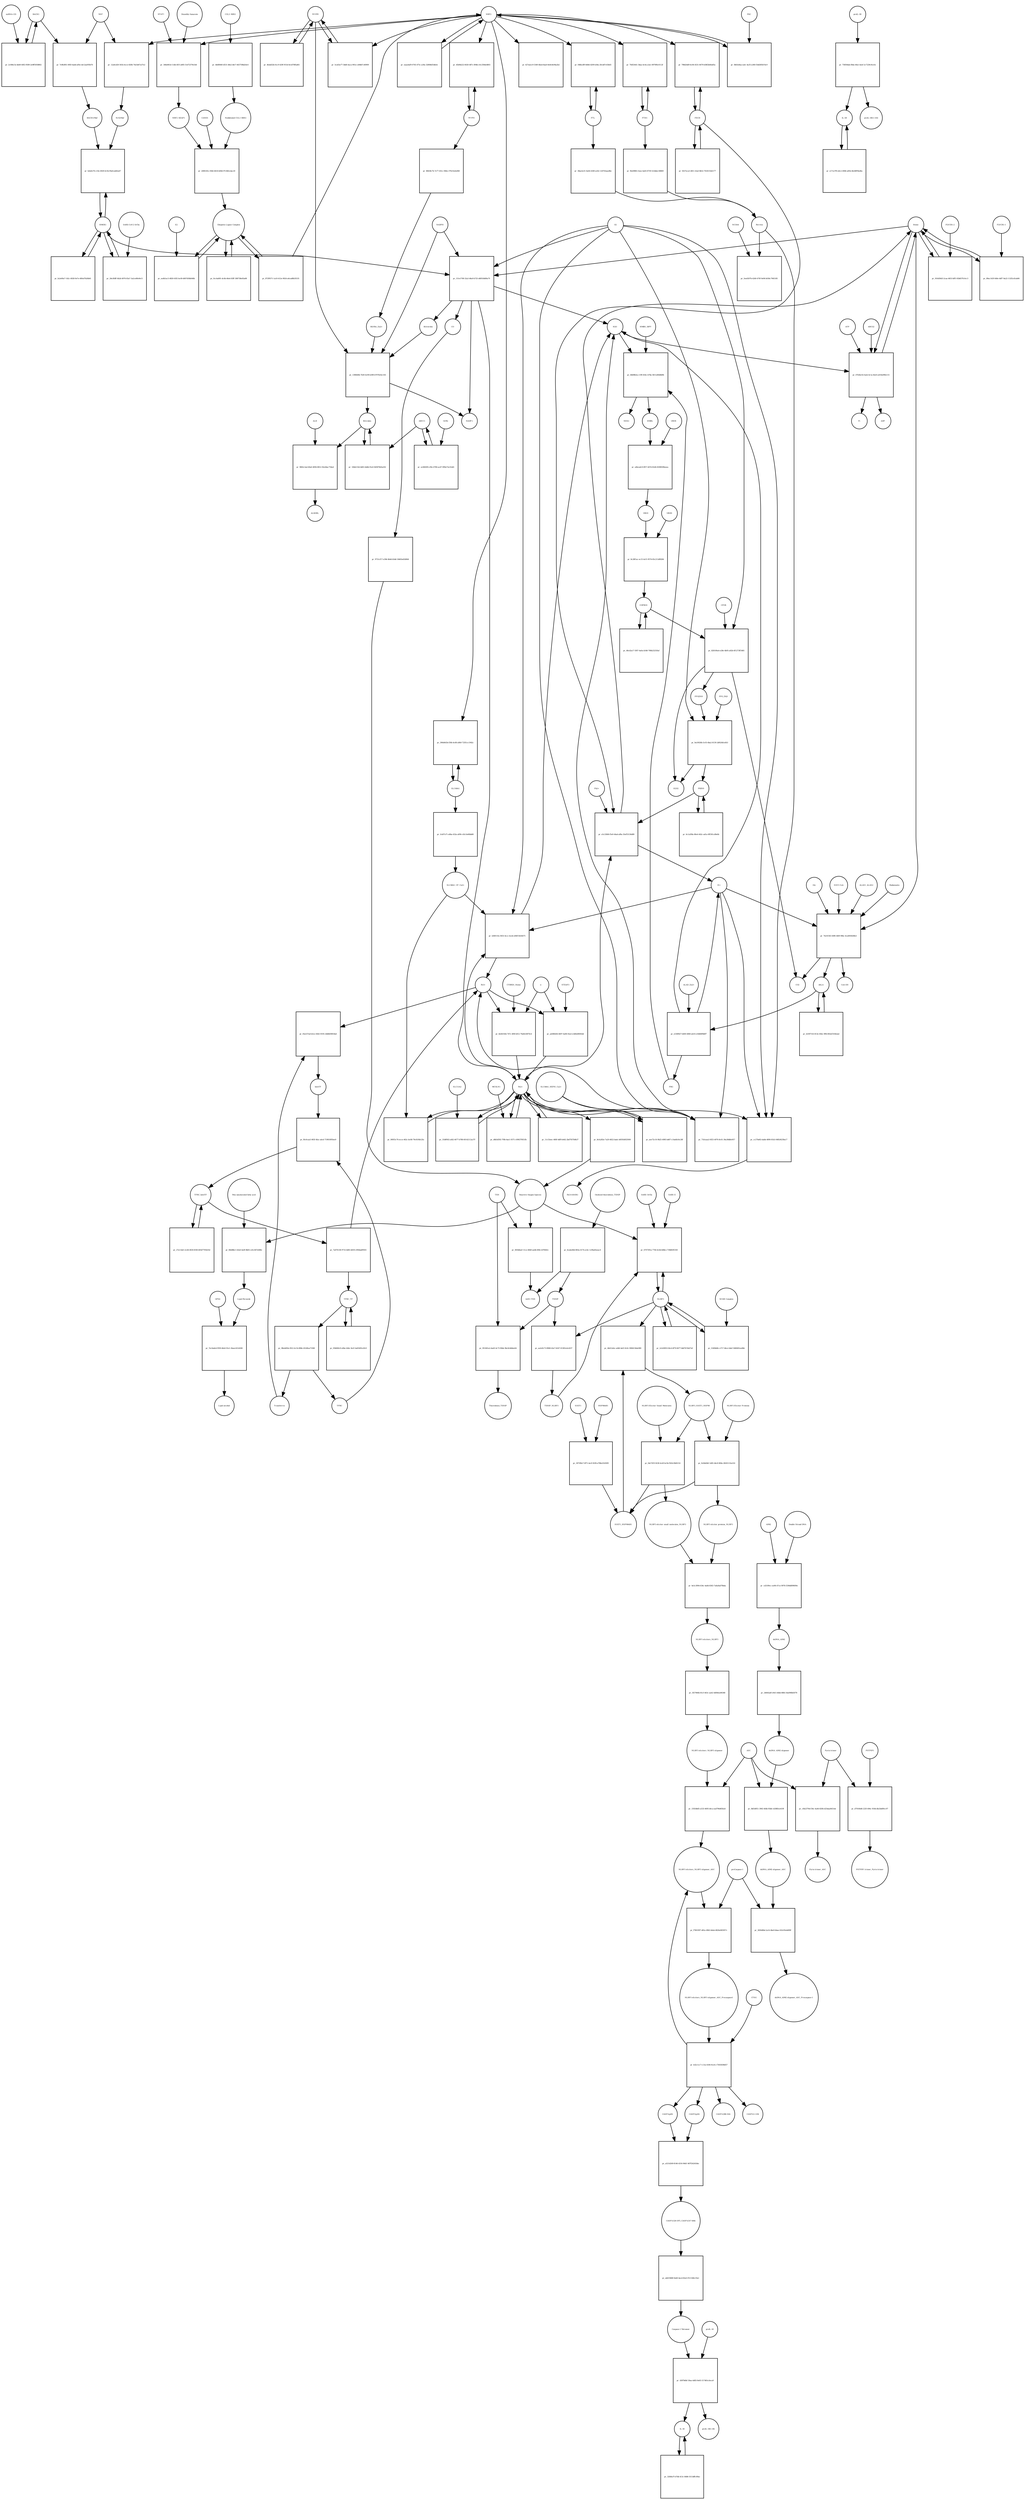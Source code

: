 strict digraph  {
Heme [annotation="urn_miriam_obo.chebi_CHEBI%3A30413", bipartite=0, cls="simple chemical", fontsize=4, label=Heme, shape=circle];
"pr_151e1708-32a3-46a9-b725-d4f018d69a79" [annotation="", bipartite=1, cls=process, fontsize=4, label="pr_151e1708-32a3-46a9-b725-d4f018d69a79", shape=square];
Biliverdin [annotation="urn_miriam_obo.chebi_CHEBI%3A17033", bipartite=0, cls="simple chemical", fontsize=4, label=Biliverdin, shape=circle];
HMOX1 [annotation=urn_miriam_uniprot_P09601, bipartite=0, cls=macromolecule, fontsize=4, label=HMOX1, shape=circle];
O2 [annotation="urn_miriam_obo.chebi_CHEBI%3A15379", bipartite=0, cls="simple chemical", fontsize=4, label=O2, shape=circle];
NADPH [annotation="urn_miriam_obo.chebi_CHEBI%3A16474", bipartite=0, cls="simple chemical", fontsize=4, label=NADPH, shape=circle];
H2O [annotation="urn_miriam_obo.chebi_CHEBI%3A15377", bipartite=0, cls="simple chemical", fontsize=4, label=H2O, shape=circle];
"Fe2+" [annotation="urn_miriam_obo.chebi_CHEBI%3A29033", bipartite=0, cls="simple chemical", fontsize=4, label="Fe2+", shape=circle];
"NADP+" [annotation="urn_miriam_obo.chebi_CHEBI%3A18009", bipartite=0, cls="simple chemical", fontsize=4, label="NADP+", shape=circle];
CO [annotation="urn_miriam_obo.chebi_CHEBI%3A17245", bipartite=0, cls="simple chemical", fontsize=4, label=CO, shape=circle];
"pr_910d30d3-2caa-4653-bff5-92b837fc0cc3" [annotation="", bipartite=1, cls=process, fontsize=4, label="pr_910d30d3-2caa-4653-bff5-92b837fc0cc3", shape=square];
"FLVCR1-2" [annotation=urn_miriam_uniprot_Q9Y5Y0, bipartite=0, cls=macromolecule, fontsize=4, label="FLVCR1-2", shape=circle];
"pr_1396fd0b-7b59-4c99-b399-b797fe02c165" [annotation="", bipartite=1, cls=process, fontsize=4, label="pr_1396fd0b-7b59-4c99-b399-b797fe02c165", shape=square];
Bilirubin [annotation="urn_miriam_obo.chebi_CHEBI%3A16990", bipartite=0, cls="simple chemical", fontsize=4, label=Bilirubin, shape=circle];
BLVRB [annotation=urn_miriam_uniprot_P30043, bipartite=0, cls=macromolecule, fontsize=4, label=BLVRB, shape=circle];
"BLVRA_Zn2+" [annotation="urn_miriam_obo.chebi_CHEBI%3A29805|urn_miriam_uniprot_P53004", bipartite=0, cls=complex, fontsize=4, label="BLVRA_Zn2+", shape=circle];
"pr_16bb133d-4d03-4ddb-91e0-9d5878d3a202" [annotation="", bipartite=1, cls=process, fontsize=4, label="pr_16bb133d-4d03-4ddb-91e0-9d5878d3a202", shape=square];
ABCC1 [annotation=urn_miriam_uniprot_P02768, bipartite=0, cls=macromolecule, fontsize=4, label=ABCC1, shape=circle];
"pr_9682c3ad-40a0-4094-8812-92e44ac754ed" [annotation="", bipartite=1, cls=process, fontsize=4, label="pr_9682c3ad-40a0-4094-8812-92e44ac754ed", shape=square];
ALB [annotation=urn_miriam_uniprot_P02768, bipartite=0, cls=macromolecule, fontsize=4, label=ALB, shape=circle];
"ALB/BIL" [annotation="urn_miriam_uniprot_P02768|urn_miriam_obo.chebi_CHEBI%3A16990", bipartite=0, cls=complex, fontsize=4, label="ALB/BIL", shape=circle];
NRF2 [annotation="", bipartite=0, cls=macromolecule, fontsize=4, label=NRF2, shape=circle];
"pr_12a6cd20-561b-4cce-820b-74e5d47a37e2" [annotation="", bipartite=1, cls=process, fontsize=4, label="pr_12a6cd20-561b-4cce-820b-74e5d47a37e2", shape=square];
MAF [annotation=urn_miriam_uniprot_O75444, bipartite=0, cls=macromolecule, fontsize=4, label=MAF, shape=circle];
"Nrf2/Maf" [annotation="", bipartite=0, cls=complex, fontsize=4, label="Nrf2/Maf", shape=circle];
"pr_7e9b3f61-085f-4add-a85e-de12aef93b76" [annotation="", bipartite=1, cls=process, fontsize=4, label="pr_7e9b3f61-085f-4add-a85e-de12aef93b76", shape=square];
BACH1 [annotation=urn_miriam_uniprot_O14867, bipartite=0, cls=macromolecule, fontsize=4, label=BACH1, shape=circle];
"BACH1/Maf" [annotation="", bipartite=0, cls=complex, fontsize=4, label="BACH1/Maf", shape=circle];
"pr_2c084c5e-bb49-40f2-9589-2e9ff5058802" [annotation="", bipartite=1, cls=process, fontsize=4, label="pr_2c084c5e-bb49-40f2-9589-2e9ff5058802", shape=square];
"miRNA-155" [annotation=urn_miriam_ncbigene_406947, bipartite=0, cls="nucleic acid feature", fontsize=4, label="miRNA-155", shape=circle];
"pr_fa6efe76-c10e-4929-b13b-f9a0cab82a47" [annotation="", bipartite=1, cls=process, fontsize=4, label="pr_fa6efe76-c10e-4929-b13b-f9a0cab82a47", shape=square];
PRIN9 [annotation="urn_miriam_obo.chebi_CHEBI%3A15430", bipartite=0, cls="simple chemical", fontsize=4, label=PRIN9, shape=circle];
"pr_e5c33fd6-f5e9-44ad-af8a-35ef55136d89" [annotation="", bipartite=1, cls=process, fontsize=4, label="pr_e5c33fd6-f5e9-44ad-af8a-35ef55136d89", shape=square];
FECH [annotation=urn_miriam_uniprot_P22830, bipartite=0, cls=macromolecule, fontsize=4, label=FECH, shape=circle];
"Pb2+" [annotation="urn_miriam_obo.chebi_CHEBI%3A27889", bipartite=0, cls="simple chemical", fontsize=4, label="Pb2+", shape=circle];
"H+" [annotation="urn_miriam_obo.chebi_CHEBI%3A15378", bipartite=0, cls="simple chemical", fontsize=4, label="H+", shape=circle];
"SUCC-CoA" [annotation="urn_miriam_obo.chebi_CHEBI%3A57292", bipartite=0, cls="simple chemical", fontsize=4, label="SUCC-CoA", shape=circle];
"pr_74c81563-40f6-440f-90bc-4ca6936268e1" [annotation="", bipartite=1, cls=process, fontsize=4, label="pr_74c81563-40f6-440f-90bc-4ca6936268e1", shape=square];
dALA [annotation="urn_miriam_obo.chebi_CHEBI%3A356416", bipartite=0, cls="simple chemical", fontsize=4, label=dALA, shape=circle];
ALAS1_ALAS2 [annotation="urn_miriam_uniprot_P13196|urn_miriam_uniprot_P22557", bipartite=0, cls=complex, fontsize=4, label=ALAS1_ALAS2, shape=circle];
Panhematin [annotation="urn_miriam_obo.chebi_CHEBI%3A50385", bipartite=0, cls="simple chemical", fontsize=4, label=Panhematin, shape=circle];
Gly [annotation="urn_miriam_obo.chebi_CHEBI%3A57305", bipartite=0, cls="simple chemical", fontsize=4, label=Gly, shape=circle];
"CoA-SH" [annotation="urn_miriam_obo.chebi_CHEBI%3A15346", bipartite=0, cls="simple chemical", fontsize=4, label="CoA-SH", shape=circle];
CO2 [annotation="urn_miriam_obo.chebi_CHEBI%3A16526", bipartite=0, cls="simple chemical", fontsize=4, label=CO2, shape=circle];
"pr_346e861d-11db-4f1f-a805-51d72379e1b6" [annotation="", bipartite=1, cls=process, fontsize=4, label="pr_346e861d-11db-4f1f-a805-51d72379e1b6", shape=square];
KEAP1 [annotation=urn_miriam_uniprot_Q14145, bipartite=0, cls=macromolecule, fontsize=4, label=KEAP1, shape=circle];
NRF2_KEAP1 [annotation="urn_miriam_uniprot_Q14145|urn_miriam_uniprot_Q16236", bipartite=0, cls=complex, fontsize=4, label=NRF2_KEAP1, shape=circle];
"Dimethly fumarate" [annotation="urn_miriam_obo.chebi_CHEBI%3A76004", bipartite=0, cls="simple chemical", fontsize=4, label="Dimethly fumarate", shape=circle];
"Ubiquitin Ligase Complex" [annotation="urn_miriam_uniprot_Q14145|urn_miriam_uniprot_Q15843|urn_miriam_uniprot_Q13618|urn_miriam_uniprot_P62877|urn_miriam_uniprot_Q16236|urn_miriam_uniprot_P0CG48|urn_miriam_pubmed_19940261|urn_miriam_interpro_IPR000608", bipartite=0, cls=complex, fontsize=4, label="Ubiquitin Ligase Complex", shape=circle];
"pr_0cc4a801-dc4b-46e4-83ff-308738e83a88" [annotation="", bipartite=1, cls=process, fontsize=4, label="pr_0cc4a801-dc4b-46e4-83ff-308738e83a88", shape=square];
"pr_e530f827-b400-4060-ab10-e18dfdf9b8f7" [annotation="", bipartite=1, cls=process, fontsize=4, label="pr_e530f827-b400-4060-ab10-e18dfdf9b8f7", shape=square];
PBG [annotation="urn_miriam_obo.chebi_CHEBI%3A58126", bipartite=0, cls="simple chemical", fontsize=4, label=PBG, shape=circle];
"ALAD_Zn2+" [annotation="urn_miriam_uniprot_P13716|urn_miriam_obo.chebi_CHEBI%3A29105", bipartite=0, cls=complex, fontsize=4, label="ALAD_Zn2+", shape=circle];
"pr_fdb98b3a-c199-454c-b78a-5811e80d8d9b" [annotation="", bipartite=1, cls=process, fontsize=4, label="pr_fdb98b3a-c199-454c-b78a-5811e80d8d9b", shape=square];
HMBL [annotation="urn_miriam_obo.chebi_CHEBI%3A57845", bipartite=0, cls="simple chemical", fontsize=4, label=HMBL, shape=circle];
HMBS_DIPY [annotation="urn_miriam_obo.chebi_CHEBI%3A36319|urn_miriam_uniprot_P08397", bipartite=0, cls=complex, fontsize=4, label=HMBS_DIPY, shape=circle];
"NH4+" [annotation="urn_miriam_obo.chebi_CHEBI%3A28938", bipartite=0, cls="simple chemical", fontsize=4, label="NH4+", shape=circle];
"pr_a4bcadc9-0f57-447d-81d6-650965f8eeea" [annotation="", bipartite=1, cls=process, fontsize=4, label="pr_a4bcadc9-0f57-447d-81d6-650965f8eeea", shape=square];
URO3 [annotation="urn_miriam_obo.chebi_CHEBI%3A15437", bipartite=0, cls="simple chemical", fontsize=4, label=URO3, shape=circle];
UROS [annotation=urn_miriam_uniprot_P10746, bipartite=0, cls=macromolecule, fontsize=4, label=UROS, shape=circle];
"pr_8c28f1ac-ec15-4cf1-9574-65c211df8284" [annotation="", bipartite=1, cls=process, fontsize=4, label="pr_8c28f1ac-ec15-4cf1-9574-65c211df8284", shape=square];
COPRO3 [annotation="urn_miriam_obo.chebi_CHEBI%3A15439", bipartite=0, cls="simple chemical", fontsize=4, label=COPRO3, shape=circle];
UROD [annotation=urn_miriam_uniprot_P06132, bipartite=0, cls=macromolecule, fontsize=4, label=UROD, shape=circle];
"pr_828100a4-e28e-4b95-a82b-6f1273ff3481" [annotation="", bipartite=1, cls=process, fontsize=4, label="pr_828100a4-e28e-4b95-a82b-6f1273ff3481", shape=square];
PPGEN9 [annotation="urn_miriam_obo.chebi_CHEBI%3A15435", bipartite=0, cls="simple chemical", fontsize=4, label=PPGEN9, shape=circle];
CPOX [annotation=urn_miriam_uniprot_P36551, bipartite=0, cls=macromolecule, fontsize=4, label=CPOX, shape=circle];
H2O2 [annotation="urn_miriam_obo.chebi_CHEBI%3A16240", bipartite=0, cls="simple chemical", fontsize=4, label=H2O2, shape=circle];
"pr_9a10026b-5c03-4ba2-8139-2df424b1efb3" [annotation="", bipartite=1, cls=process, fontsize=4, label="pr_9a10026b-5c03-4ba2-8139-2df424b1efb3", shape=square];
PPO_FAD [annotation="urn_miriam_obo.chebi_CHEBI%3A16238|urn_miriam_uniprot_P50336", bipartite=0, cls=complex, fontsize=4, label=PPO_FAD, shape=circle];
"pr_eaaa4af9-0745-475c-a30a-32808d35db3e" [annotation="", bipartite=1, cls=process, fontsize=4, label="pr_eaaa4af9-0745-475c-a30a-32808d35db3e", shape=square];
"pr_b1097143-813e-45bc-9ffd-802ef316b2ad" [annotation="", bipartite=1, cls="uncertain process", fontsize=4, label="pr_b1097143-813e-45bc-9ffd-802ef316b2ad", shape=square];
"pr_48cd2a17-5f67-4a0a-b548-708b23255faf" [annotation="", bipartite=1, cls="uncertain process", fontsize=4, label="pr_48cd2a17-5f67-4a0a-b548-708b23255faf", shape=square];
"pr_6c1a5f8a-80e4-442c-ad1a-0ff301cd9e6b" [annotation="", bipartite=1, cls="uncertain process", fontsize=4, label="pr_6c1a5f8a-80e4-442c-ad1a-0ff301cd9e6b", shape=square];
"Poly-unsaturated fatty acid" [annotation="urn_miriam_obo.chebi_CHEBI%3A26208", bipartite=0, cls="simple chemical", fontsize=4, label="Poly-unsaturated fatty acid", shape=circle];
"pr_fb6d8bc1-b5e6-4a0f-8b65-cd1c667e686c" [annotation="", bipartite=1, cls=process, fontsize=4, label="pr_fb6d8bc1-b5e6-4a0f-8b65-cd1c667e686c", shape=square];
"Lipid Peroxide" [annotation="urn_miriam_obo.chebi_CHEBI%3A61051", bipartite=0, cls="simple chemical", fontsize=4, label="Lipid Peroxide", shape=circle];
"Reactive Oxygen Species" [annotation="urn_miriam_obo.chebi_CHEBI%3A26523", bipartite=0, cls="simple chemical", fontsize=4, label="Reactive Oxygen Species", shape=circle];
"pr_cc27bd43-dabb-4890-81b3-04fb36258a17" [annotation="", bipartite=1, cls=process, fontsize=4, label="pr_cc27bd43-dabb-4890-81b3-04fb36258a17", shape=square];
"Fe(3+)O(OH)" [annotation="urn_miriam_obo.chebi_CHEBI%3A78619", bipartite=0, cls="simple chemical", fontsize=4, label="Fe(3+)O(OH)", shape=circle];
Ferritin [annotation=urn_miriam_uniprot_P02794, bipartite=0, cls=complex, fontsize=4, label=Ferritin, shape=circle];
"pr_90955c76-ecce-462c-bc68-79c81f4b12fa" [annotation="", bipartite=1, cls=process, fontsize=4, label="pr_90955c76-ecce-462c-bc68-79c81f4b12fa", shape=square];
"SLC40A1_CP_Cu2+" [annotation="urn_miriam_uniprot_P00450|urn_miriam_uniprot_Q9NP59|urn_miriam_obo.chebi_CHEBI%3A29036", bipartite=0, cls=complex, fontsize=4, label="SLC40A1_CP_Cu2+", shape=circle];
"pr_b36011fa-5653-4ccc-bceb-e84f15b54475" [annotation="", bipartite=1, cls=process, fontsize=4, label="pr_b36011fa-5653-4ccc-bceb-e84f15b54475", shape=square];
"Fe3+" [annotation="urn_miriam_obo.chebi_CHEBI%3A29034", bipartite=0, cls="simple chemical", fontsize=4, label="Fe3+", shape=circle];
SLC40A1 [annotation=urn_miriam_ncbigene_30061, bipartite=0, cls="nucleic acid feature", fontsize=4, label=SLC40A1, shape=circle];
"pr_396d443b-f30b-4c68-a9b9-725f1cc1942c" [annotation="", bipartite=1, cls=process, fontsize=4, label="pr_396d443b-f30b-4c68-a9b9-725f1cc1942c", shape=square];
FTH1 [annotation=urn_miriam_ncbigene_2495, bipartite=0, cls="nucleic acid feature", fontsize=4, label=FTH1, shape=circle];
"pr_70d53441-3baa-4c0a-a3a1-8970f6c0112f" [annotation="", bipartite=1, cls=process, fontsize=4, label="pr_70d53441-3baa-4c0a-a3a1-8970f6c0112f", shape=square];
FTL [annotation=urn_miriam_ncbigene_2512, bipartite=0, cls="nucleic acid feature", fontsize=4, label=FTL, shape=circle];
"pr_f48bcdf9-8d0d-4209-b36a-20cdd7c63b45" [annotation="", bipartite=1, cls=process, fontsize=4, label="pr_f48bcdf9-8d0d-4209-b36a-20cdd7c63b45", shape=square];
"pr_f6e69861-feee-4a83-8739-523dda138869" [annotation="", bipartite=1, cls=process, fontsize=4, label="pr_f6e69861-feee-4a83-8739-523dda138869", shape=square];
"pr_38aa5e31-0a64-4349-a242-124763aae8bc" [annotation="", bipartite=1, cls=process, fontsize=4, label="pr_38aa5e31-0a64-4349-a242-124763aae8bc", shape=square];
"pr_798d24d9-6c06-4531-8479-b58f2b40a85a" [annotation="", bipartite=1, cls=process, fontsize=4, label="pr_798d24d9-6c06-4531-8479-b58f2b40a85a", shape=square];
"pr_5027eca5-4811-42af-8b52-7618155d2177" [annotation="", bipartite=1, cls=process, fontsize=4, label="pr_5027eca5-4811-42af-8b52-7618155d2177", shape=square];
"pr_fa2e00a7-142c-4928-9e7e-40fed7b26b61" [annotation="", bipartite=1, cls=process, fontsize=4, label="pr_fa2e00a7-142c-4928-9e7e-40fed7b26b61", shape=square];
BLVRA [annotation=urn_miriam_ncbigene_644, bipartite=0, cls="nucleic acid feature", fontsize=4, label=BLVRA, shape=circle];
"pr_45b9b222-6020-487c-894b-c0c259de4803" [annotation="", bipartite=1, cls=process, fontsize=4, label="pr_45b9b222-6020-487c-894b-c0c259de4803", shape=square];
"pr_5ca63a77-3bd6-4aca-901e-cd9db7c40909" [annotation="", bipartite=1, cls=process, fontsize=4, label="pr_5ca63a77-3bd6-4aca-901e-cd9db7c40909", shape=square];
"pr_4fabd32b-0cc9-429f-915d-0e1d70ffad61" [annotation="", bipartite=1, cls=process, fontsize=4, label="pr_4fabd32b-0cc9-429f-915d-0e1d70ffad61", shape=square];
"pr_88438c7b-7e77-451c-946e-379cf2efa068" [annotation="", bipartite=1, cls=process, fontsize=4, label="pr_88438c7b-7e77-451c-946e-379cf2efa068", shape=square];
"pr_3cbf7a71-a0ba-432a-af08-c43c5e66bb80" [annotation="", bipartite=1, cls=process, fontsize=4, label="pr_3cbf7a71-a0ba-432a-af08-c43c5e66bb80", shape=square];
"pr_5ea0207b-4240-470f-9e96-b036c7945185" [annotation="", bipartite=1, cls=process, fontsize=4, label="pr_5ea0207b-4240-470f-9e96-b036c7945185", shape=square];
NCOA4 [annotation=urn_miriam_uniprot_Q13772, bipartite=0, cls=macromolecule, fontsize=4, label=NCOA4, shape=circle];
"pr_8e44192b-747c-4f00-bf12-79afb33870c4" [annotation="", bipartite=1, cls=process, fontsize=4, label="pr_8e44192b-747c-4f00-bf12-79afb33870c4", shape=square];
CYBRD1_Heme [annotation="urn_miriam_uniprot_Q53TN4|urn_miriam_obo.chebi_CHEBI%3A30413", bipartite=0, cls=complex, fontsize=4, label=CYBRD1_Heme, shape=circle];
"e-" [annotation="urn_miriam_obo.chebi_CHEBI%3A10545", bipartite=0, cls="simple chemical", fontsize=4, label="e-", shape=circle];
"pr_31bff602-afd2-4677-b788-60142112a37f" [annotation="", bipartite=1, cls=process, fontsize=4, label="pr_31bff602-afd2-4677-b788-60142112a37f", shape=square];
SLC11A2 [annotation=urn_miriam_uniprot_P49281, bipartite=0, cls=macromolecule, fontsize=4, label=SLC11A2, shape=circle];
"pr_7ec0ade4-f939-46e6-91e1-2baec621d206" [annotation="", bipartite=1, cls=process, fontsize=4, label="pr_7ec0ade4-f939-46e6-91e1-2baec621d206", shape=square];
"Lipid alcohol" [annotation="urn_miriam_obo.chebi_CHEBI%3A24026", bipartite=0, cls="simple chemical", fontsize=4, label="Lipid alcohol", shape=circle];
GPX4 [annotation=urn_miriam_uniprot_P36969, bipartite=0, cls=macromolecule, fontsize=4, label=GPX4, shape=circle];
"pr_26e3fdff-4b2d-4976-83a7-3a2ce80e9e11" [annotation="", bipartite=1, cls=process, fontsize=4, label="pr_26e3fdff-4b2d-4976-83a7-3a2ce80e9e11", shape=square];
"SARS-CoV-2 Orf3a" [annotation="urn_miriam_uniprot_P0DTC3|urn_miriam_taxonomy_2697049", bipartite=0, cls=macromolecule, fontsize=4, label="SARS-CoV-2 Orf3a", shape=circle];
"pr_8cfa282e-7a20-4822-badc-b8593d925000" [annotation="", bipartite=1, cls=process, fontsize=4, label="pr_8cfa282e-7a20-4822-badc-b8593d925000", shape=square];
"pr_ec6845f0-cf0e-4780-acd7-999a72e31dd1" [annotation="", bipartite=1, cls=process, fontsize=4, label="pr_ec6845f0-cf0e-4780-acd7-999a72e31dd1", shape=square];
Orf9c [annotation=urn_miriam_taxonomy_2697049, bipartite=0, cls=macromolecule, fontsize=4, label=Orf9c, shape=circle];
CUL3_RBX1 [annotation="urn_miriam_uniprot_Q13618|urn_miriam_uniprot_P62877", bipartite=0, cls=complex, fontsize=4, label=CUL3_RBX1, shape=circle];
"pr_4b4f666f-d531-48e2-bfe7-402759bd24c6" [annotation="", bipartite=1, cls=process, fontsize=4, label="pr_4b4f666f-d531-48e2-bfe7-402759bd24c6", shape=square];
"Neddylated CUL3_RBX1" [annotation="urn_miriam_uniprot_Q15843|urn_miriam_uniprot_Q13618|urn_miriam_uniprot_P62877", bipartite=0, cls=complex, fontsize=4, label="Neddylated CUL3_RBX1", shape=circle];
"pr_627aeec9-5349-4bed-8aa0-8e8c8e94a2b2" [annotation="", bipartite=1, cls=process, fontsize=4, label="pr_627aeec9-5349-4bed-8aa0-8e8c8e94a2b2", shape=square];
"pr_2496165c-f40d-4618-b00d-97c8b5cdac20" [annotation="", bipartite=1, cls=process, fontsize=4, label="pr_2496165c-f40d-4618-b00d-97c8b5cdac20", shape=square];
CAND1 [annotation=urn_miriam_uniprot_Q86VP6, bipartite=0, cls=macromolecule, fontsize=4, label=CAND1, shape=circle];
E2 [annotation=urn_miriam_interpro_IPR000608, bipartite=0, cls=macromolecule, fontsize=4, label=E2, shape=circle];
"pr_ea4b1ac5-4820-45f2-bc49-d607d56b046b" [annotation="", bipartite=1, cls=process, fontsize=4, label="pr_ea4b1ac5-4820-45f2-bc49-d607d56b046b", shape=square];
"pr_0b63e8aa-eafc-4a35-a360-f3dd385b7dc9" [annotation="", bipartite=1, cls=process, fontsize=4, label="pr_0b63e8aa-eafc-4a35-a360-f3dd385b7dc9", shape=square];
PKC [annotation="urn_miriam_pubmed_12198130|urn_miriam_interpro_IPR012233", bipartite=0, cls=macromolecule, fontsize=4, label=PKC, shape=circle];
"pr_89ac143f-640e-4df7-9a22-112f2cd1ab06" [annotation="", bipartite=1, cls=process, fontsize=4, label="pr_89ac143f-640e-4df7-9a22-112f2cd1ab06", shape=square];
"FLVCR1-1" [annotation=urn_miriam_uniprot_Q9Y5Y0, bipartite=0, cls=macromolecule, fontsize=4, label="FLVCR1-1", shape=circle];
"pr_07b5bc02-faeb-4c1a-82e0-a419a090e115" [annotation="", bipartite=1, cls=process, fontsize=4, label="pr_07b5bc02-faeb-4c1a-82e0-a419a090e115", shape=square];
ABCG2 [annotation=urn_miriam_uniprot_Q9UNQ0, bipartite=0, cls="macromolecule multimer", fontsize=4, label=ABCG2, shape=circle];
ATP [annotation="urn_miriam_obo.chebi_CHEBI%3A30616", bipartite=0, cls="simple chemical", fontsize=4, label=ATP, shape=circle];
Pi [annotation="urn_miriam_obo.chebi_CHEBI%3A18367", bipartite=0, cls="simple chemical", fontsize=4, label=Pi, shape=circle];
ADP [annotation="urn_miriam_obo.chebi_CHEBI%3A456216", bipartite=0, cls="simple chemical", fontsize=4, label=ADP, shape=circle];
"pr_aee72c16-9b25-4985-bd67-c14a6b16c28f" [annotation="", bipartite=1, cls=process, fontsize=4, label="pr_aee72c16-9b25-4985-bd67-c14a6b16c28f", shape=square];
"SLC40A1_HEPH_Cu2+" [annotation="urn_miriam_uniprot_Q9BQS7|urn_miriam_uniprot_Q9NP59|urn_miriam_obo.chebi_CHEBI%3A28694", bipartite=0, cls=complex, fontsize=4, label="SLC40A1_HEPH_Cu2+", shape=circle];
"pr_71b1aaa3-0f25-4076-8c61-36a38dbfe957" [annotation="", bipartite=1, cls=process, fontsize=4, label="pr_71b1aaa3-0f25-4076-8c61-36a38dbfe957", shape=square];
"pr_05a537ad-b3ce-45b5-9195-24d8d59818a6" [annotation="", bipartite=1, cls=process, fontsize=4, label="pr_05a537ad-b3ce-45b5-9195-24d8d59818a6", shape=square];
Transferrin [annotation=urn_miriam_uniprot_P02787, bipartite=0, cls=macromolecule, fontsize=4, label=Transferrin, shape=circle];
holoTF [annotation="urn_miriam_uniprot_P02787|urn_miriam_obo.chebi_CHEBI%3A29034", bipartite=0, cls=complex, fontsize=4, label=holoTF, shape=circle];
TFRC [annotation=urn_miriam_uniprot_P02786, bipartite=0, cls="macromolecule multimer", fontsize=4, label=TFRC, shape=circle];
"pr_f6c0caa5-065f-4fac-abcd-719810f93ee9" [annotation="", bipartite=1, cls=process, fontsize=4, label="pr_f6c0caa5-065f-4fac-abcd-719810f93ee9", shape=square];
TFRC_holoTF [annotation="urn_miriam_uniprot_P02787|urn_miriam_obo.chebi_CHEBI%3A29034|urn_miriam_uniprot_P02786", bipartite=0, cls=complex, fontsize=4, label=TFRC_holoTF, shape=circle];
"pr_27a11de5-2cd4-4f28-8358-b93d7705b35d" [annotation="", bipartite=1, cls=process, fontsize=4, label="pr_27a11de5-2cd4-4f28-8358-b93d7705b35d", shape=square];
"pr_7a676138-9714-4d65-b659-cf00dadf9501" [annotation="", bipartite=1, cls=process, fontsize=4, label="pr_7a676138-9714-4d65-b659-cf00dadf9501", shape=square];
TFRC_TF [annotation="urn_miriam_uniprot_P02787|urn_miriam_uniprot_P02786", bipartite=0, cls=complex, fontsize=4, label=TFRC_TF, shape=circle];
"pr_ad388264-4697-4a96-92a5-e3d0e6f605dd" [annotation="", bipartite=1, cls=process, fontsize=4, label="pr_ad388264-4697-4a96-92a5-e3d0e6f605dd", shape=square];
STEAP3 [annotation=urn_miriam_uniprot_Q658P3, bipartite=0, cls=macromolecule, fontsize=4, label=STEAP3, shape=circle];
"pr_d6b5d592-7f0b-4ae1-9371-c09637f651fb" [annotation="", bipartite=1, cls=process, fontsize=4, label="pr_d6b5d592-7f0b-4ae1-9371-c09637f651fb", shape=square];
MCOLN1 [annotation=urn_miriam_uniprot_Q9GZU1, bipartite=0, cls=macromolecule, fontsize=4, label=MCOLN1, shape=circle];
"pr_11c53eec-468f-4df9-b442-2bd7937b9b37" [annotation="", bipartite=1, cls=process, fontsize=4, label="pr_11c53eec-468f-4df9-b442-2bd7937b9b37", shape=square];
"pr_93b060c9-e0be-444c-9a1f-4a05491e2fc8" [annotation="", bipartite=1, cls=process, fontsize=4, label="pr_93b060c9-e0be-444c-9a1f-4a05491e2fc8", shape=square];
"pr_98a4d50e-f612-4c1b-808e-4524faa73360" [annotation="", bipartite=1, cls=process, fontsize=4, label="pr_98a4d50e-f612-4c1b-808e-4524faa73360", shape=square];
"pr_872f9571-1a10-412e-9024-a6cad8b35535" [annotation="", bipartite=1, cls=process, fontsize=4, label="pr_872f9571-1a10-412e-9024-a6cad8b35535", shape=square];
"Oxidized thioredoxin_TXNIP" [annotation="urn_miriam_uniprot_P10599|urn_miriam_uniprot_Q9H3M7", bipartite=0, cls=complex, fontsize=4, label="Oxidized thioredoxin_TXNIP", shape=circle];
"pr_6cabe46d-883a-4174-a1dc-1cf8ad5eeac4" [annotation="", bipartite=1, cls=process, fontsize=4, label="pr_6cabe46d-883a-4174-a1dc-1cf8ad5eeac4", shape=square];
TXNIP [annotation=urn_miriam_uniprot_Q9H3M7, bipartite=0, cls=macromolecule, fontsize=4, label=TXNIP, shape=circle];
"2xHC-TXN" [annotation=urn_miriam_uniprot_P10599, bipartite=0, cls=macromolecule, fontsize=4, label="2xHC-TXN", shape=circle];
NLRP3 [annotation=urn_miriam_uniprot_Q96P20, bipartite=0, cls=macromolecule, fontsize=4, label=NLRP3, shape=circle];
"pr_53494d6c-e717-4bce-b4ef-566fd01ea0bb" [annotation="", bipartite=1, cls=process, fontsize=4, label="pr_53494d6c-e717-4bce-b4ef-566fd01ea0bb", shape=square];
"Nf-KB Complex" [annotation="urn_miriam_uniprot_P19838|urn_miriam_uniprot_Q04206|urn_miriam_uniprot_Q00653", bipartite=0, cls=complex, fontsize=4, label="Nf-KB Complex", shape=circle];
"pr_2cb18953-fdcd-4f79-8477-bb07b74d27af" [annotation="", bipartite=1, cls=process, fontsize=4, label="pr_2cb18953-fdcd-4f79-8477-bb07b74d27af", shape=square];
TXN [annotation=urn_miriam_uniprot_P10599, bipartite=0, cls=macromolecule, fontsize=4, label=TXN, shape=circle];
"pr_065b8aef-11ce-46b9-aedb-606c1d769d1c" [annotation="", bipartite=1, cls=process, fontsize=4, label="pr_065b8aef-11ce-46b9-aedb-606c1d769d1c", shape=square];
"pr_951661a2-dad3-4c73-90de-9bc8cb8dee64" [annotation="", bipartite=1, cls=process, fontsize=4, label="pr_951661a2-dad3-4c73-90de-9bc8cb8dee64", shape=square];
Thioredoxin_TXNIP [annotation="urn_miriam_uniprot_P10599|urn_miriam_uniprot_Q9H3M7", bipartite=0, cls=complex, fontsize=4, label=Thioredoxin_TXNIP, shape=circle];
HSP90AB1 [annotation=urn_miriam_uniprot_P08238, bipartite=0, cls=macromolecule, fontsize=4, label=HSP90AB1, shape=circle];
"pr_3973f0e7-0f71-4a1f-81f8-a798e25205f9" [annotation="", bipartite=1, cls=process, fontsize=4, label="pr_3973f0e7-0f71-4a1f-81f8-a798e25205f9", shape=square];
SUGT1 [annotation=urn_miriam_uniprot_Q9Y2Z0, bipartite=0, cls=macromolecule, fontsize=4, label=SUGT1, shape=circle];
SUGT1_HSP90AB1 [annotation="urn_miriam_uniprot_P08238|urn_miriam_uniprot_Q9Y2Z0", bipartite=0, cls=complex, fontsize=4, label=SUGT1_HSP90AB1, shape=circle];
"pr_4b412ebc-a446-4af2-9c0c-908413b4e980" [annotation="", bipartite=1, cls=process, fontsize=4, label="pr_4b412ebc-a446-4af2-9c0c-908413b4e980", shape=square];
NLRP3_SUGT1_HSP90 [annotation="urn_miriam_uniprot_P08238|urn_miriam_uniprot_Q96P20|urn_miriam_uniprot_Q9Y2Z0", bipartite=0, cls=complex, fontsize=4, label=NLRP3_SUGT1_HSP90, shape=circle];
"pr_aa2e9c73-8968-42a7-b547-01383cdcd237" [annotation="", bipartite=1, cls=process, fontsize=4, label="pr_aa2e9c73-8968-42a7-b547-01383cdcd237", shape=square];
TXNIP_NLRP3 [annotation="urn_miriam_uniprot_Q9H3M7|urn_miriam_uniprot_Q96P20", bipartite=0, cls=complex, fontsize=4, label=TXNIP_NLRP3, shape=circle];
"NLRP3 Elicitor Proteins" [annotation="urn_miriam_uniprot_P05067|urn_miriam_uniprot_P09616", bipartite=0, cls=macromolecule, fontsize=4, label="NLRP3 Elicitor Proteins", shape=circle];
"pr_9c84d2bf-1d05-44c8-969a-28201132a316" [annotation="", bipartite=1, cls=process, fontsize=4, label="pr_9c84d2bf-1d05-44c8-969a-28201132a316", shape=square];
"NLRP3 elicitor proteins_NLRP3" [annotation="urn_miriam_uniprot_P09616|urn_miriam_uniprot_P05067|urn_miriam_uniprot_Q96P20", bipartite=0, cls=complex, fontsize=4, label="NLRP3 elicitor proteins_NLRP3", shape=circle];
"NLRP3 Elicitor Small Molecules" [annotation="urn_miriam_obo.chebi_CHEBI%3A46661|urn_miriam_obo.chebi_CHEBI%3A16336|urn_miriam_obo.chebi_CHEBI%3A30563", bipartite=0, cls="simple chemical", fontsize=4, label="NLRP3 Elicitor Small Molecules", shape=circle];
"pr_fde72f1f-8230-4c4f-bc5b-f563c90d5152" [annotation="", bipartite=1, cls=process, fontsize=4, label="pr_fde72f1f-8230-4c4f-bc5b-f563c90d5152", shape=square];
"NLRP3 elicitor small molecules_NLRP3" [annotation="urn_miriam_obo.chebi_CHEBI%3A46661|urn_miriam_obo.chebi_CHEBI%3A16336|urn_miriam_obo.chebi_CHEBI%3A30563|urn_miriam_uniprot_Q96P20", bipartite=0, cls=complex, fontsize=4, label="NLRP3 elicitor small molecules_NLRP3", shape=circle];
"pr_6e5c3994-634c-4a8d-8363-7a8a9ad70bda" [annotation="", bipartite=1, cls=process, fontsize=4, label="pr_6e5c3994-634c-4a8d-8363-7a8a9ad70bda", shape=square];
"NLRP3 elicitors_NLRP3" [annotation="urn_miriam_uniprot_P05067|urn_miriam_uniprot_P09616|urn_miriam_uniprot_P08238|urn_miriam_uniprot_Q96P20|urn_miriam_uniprot_Q9Y2Z0|urn_miriam_obo.chebi_CHEBI%3A46661|urn_miriam_obo.chebi_CHEBI%3A16336|urn_miriam_obo.chebi_CHEBI%3A30563", bipartite=0, cls=complex, fontsize=4, label="NLRP3 elicitors_NLRP3", shape=circle];
"pr_3f27066b-81cf-463c-aa42-4df46ea96368" [annotation="", bipartite=1, cls=process, fontsize=4, label="pr_3f27066b-81cf-463c-aa42-4df46ea96368", shape=square];
"NLRP3 elicitors_NLRP3 oligomer" [annotation="urn_miriam_obo.chebi_CHEBI%3A36080", bipartite=0, cls="complex multimer", fontsize=4, label="NLRP3 elicitors_NLRP3 oligomer", shape=circle];
"pr_15924b85-a533-4695-bfca-ead796d65b2d" [annotation="", bipartite=1, cls=process, fontsize=4, label="pr_15924b85-a533-4695-bfca-ead796d65b2d", shape=square];
ASC [annotation=urn_miriam_uniprot_Q9ULZ3, bipartite=0, cls=macromolecule, fontsize=4, label=ASC, shape=circle];
"NLRP3 elicitors_NLRP3 oligomer_ASC" [annotation="urn_miriam_uniprot_Q9ULZ3|urn_miriam_obo.chebi_CHEBI%3A36080", bipartite=0, cls="complex multimer", fontsize=4, label="NLRP3 elicitors_NLRP3 oligomer_ASC", shape=circle];
"pr_f7801997-d81a-49b5-b6eb-6826e965957c" [annotation="", bipartite=1, cls=process, fontsize=4, label="pr_f7801997-d81a-49b5-b6eb-6826e965957c", shape=square];
"proCaspase-1" [annotation=urn_miriam_uniprot_P29466, bipartite=0, cls=macromolecule, fontsize=4, label="proCaspase-1", shape=circle];
"NLRP3 elicitors_NLRP3 oligomer_ASC_Procaspase1" [annotation="urn_miriam_uniprot_P29466|urn_miriam_uniprot_Q9ULZ3", bipartite=0, cls="complex multimer", fontsize=4, label="NLRP3 elicitors_NLRP3 oligomer_ASC_Procaspase1", shape=circle];
"pr_c6b2379d-f34c-4a46-820b-d25daa8431de" [annotation="", bipartite=1, cls=process, fontsize=4, label="pr_c6b2379d-f34c-4a46-820b-d25daa8431de", shape=square];
"Pyrin trimer" [annotation=urn_miriam_uniprot_O15553, bipartite=0, cls=complex, fontsize=4, label="Pyrin trimer", shape=circle];
"Pyrin trimer_ASC" [annotation="urn_miriam_uniprot_O15553|urn_miriam_uniprot_Q9ULZ3", bipartite=0, cls=complex, fontsize=4, label="Pyrin trimer_ASC", shape=circle];
"pr_d79166d6-223f-494c-918d-dfa5bd09cc97" [annotation="", bipartite=1, cls=process, fontsize=4, label="pr_d79166d6-223f-494c-918d-dfa5bd09cc97", shape=square];
PSTPIP1 [annotation=urn_miriam_uniprot_O43586, bipartite=0, cls="macromolecule multimer", fontsize=4, label=PSTPIP1, shape=circle];
"PSTPIP1 trimer_Pyrin trimer" [annotation="urn_miriam_uniprot_O15553|urn_miriam_uniprot_O43586", bipartite=0, cls=complex, fontsize=4, label="PSTPIP1 trimer_Pyrin trimer", shape=circle];
"Double Strand DNA" [annotation="urn_miriam_obo.chebi_CHEBI%3A16991", bipartite=0, cls="simple chemical", fontsize=4, label="Double Strand DNA", shape=circle];
"pr_cd3199cc-ee96-47ce-9978-5596d899699e" [annotation="", bipartite=1, cls=process, fontsize=4, label="pr_cd3199cc-ee96-47ce-9978-5596d899699e", shape=square];
dsDNA_AIM2 [annotation="urn_miriam_obo.chebi_CHEBI%3A16991|urn_miriam_uniprot_O14862", bipartite=0, cls=complex, fontsize=4, label=dsDNA_AIM2, shape=circle];
AIM2 [annotation=urn_miriam_uniprot_O14862, bipartite=0, cls=macromolecule, fontsize=4, label=AIM2, shape=circle];
"pr_24845adf-e9e5-44bb-88fd-34a098b45f78" [annotation="", bipartite=1, cls=process, fontsize=4, label="pr_24845adf-e9e5-44bb-88fd-34a098b45f78", shape=square];
"dsDNA_AIM2 oligomer" [annotation="urn_miriam_obo.chebi_CHEBI%3A36080", bipartite=0, cls=complex, fontsize=4, label="dsDNA_AIM2 oligomer", shape=circle];
"pr_6bf3d951-3963-4fdb-95db-1d38fb1e419f" [annotation="", bipartite=1, cls=process, fontsize=4, label="pr_6bf3d951-3963-4fdb-95db-1d38fb1e419f", shape=square];
"dsDNA_AIM2 oligomer_ASC" [annotation="urn_miriam_obo.chebi_CHEBI%3A36080|urn_miriam_uniprot_Q9ULZ3", bipartite=0, cls=complex, fontsize=4, label="dsDNA_AIM2 oligomer_ASC", shape=circle];
"pr_3830dfbd-2a14-4be9-bbae-61b105eb699f" [annotation="", bipartite=1, cls=process, fontsize=4, label="pr_3830dfbd-2a14-4be9-bbae-61b105eb699f", shape=square];
"dsDNA_AIM2 oligomer_ASC_Procaspase-1" [annotation="", bipartite=0, cls=complex, fontsize=4, label="dsDNA_AIM2 oligomer_ASC_Procaspase-1", shape=circle];
"pr_b32c1cc7-c13a-4184-9ce4-c7392929b657" [annotation="", bipartite=1, cls=process, fontsize=4, label="pr_b32c1cc7-c13a-4184-9ce4-c7392929b657", shape=square];
"CASP1(p20)" [annotation=urn_miriam_uniprot_P29466, bipartite=0, cls=macromolecule, fontsize=4, label="CASP1(p20)", shape=circle];
CTSG [annotation=urn_miriam_uniprot_P08311, bipartite=0, cls=macromolecule, fontsize=4, label=CTSG, shape=circle];
"CASP1(298-316)" [annotation=urn_miriam_uniprot_P29466, bipartite=0, cls=macromolecule, fontsize=4, label="CASP1(298-316)", shape=circle];
"CASP1(1-119)" [annotation=urn_miriam_uniprot_P29466, bipartite=0, cls=macromolecule, fontsize=4, label="CASP1(1-119)", shape=circle];
"CASP1(p10)" [annotation=urn_miriam_uniprot_P29466, bipartite=0, cls=macromolecule, fontsize=4, label="CASP1(p10)", shape=circle];
"pr_a521d249-8146-4316-96d1-9d7f24241bbc" [annotation="", bipartite=1, cls=process, fontsize=4, label="pr_a521d249-8146-4316-96d1-9d7f24241bbc", shape=square];
"CASP1(120-197)_CASP1(317-404)" [annotation=urn_miriam_uniprot_P29466, bipartite=0, cls=complex, fontsize=4, label="CASP1(120-197)_CASP1(317-404)", shape=circle];
"pr_ab619488-9ab9-4acd-82a5-f511346c19a1" [annotation="", bipartite=1, cls=process, fontsize=4, label="pr_ab619488-9ab9-4acd-82a5-f511346c19a1", shape=square];
"Caspase-1 Tetramer" [annotation=urn_miriam_uniprot_P29466, bipartite=0, cls="complex multimer", fontsize=4, label="Caspase-1 Tetramer", shape=circle];
"proIL-1B" [annotation=urn_miriam_uniprot_P01584, bipartite=0, cls=macromolecule, fontsize=4, label="proIL-1B", shape=circle];
"pr_75859dab-f8da-40a1-beef-2c7229c9ce5e" [annotation="", bipartite=1, cls=process, fontsize=4, label="pr_75859dab-f8da-40a1-beef-2c7229c9ce5e", shape=square];
"IL-1B" [annotation=urn_miriam_uniprot_P01584, bipartite=0, cls=macromolecule, fontsize=4, label="IL-1B", shape=circle];
"proIL-1B(1-116)" [annotation=urn_miriam_uniprot_P01584, bipartite=0, cls=macromolecule, fontsize=4, label="proIL-1B(1-116)", shape=circle];
"pr_e17ca7f9-e6c2-4946-a85b-4b24fff9ed6a" [annotation="", bipartite=1, cls="omitted process", fontsize=4, label="pr_e17ca7f9-e6c2-4946-a85b-4b24fff9ed6a", shape=square];
"pr_6707391a-7744-4c6d-b0bb-c739d83f5350" [annotation="", bipartite=1, cls=process, fontsize=4, label="pr_6707391a-7744-4c6d-b0bb-c739d83f5350", shape=square];
"SARS E" [annotation=urn_miriam_uniprot_P59637, bipartite=0, cls=macromolecule, fontsize=4, label="SARS E", shape=circle];
"SARS Orf3a" [annotation=urn_miriam_uniprot_P59632, bipartite=0, cls=macromolecule, fontsize=4, label="SARS Orf3a", shape=circle];
"proIL-18" [annotation=urn_miriam_uniprot_Q14116, bipartite=0, cls=macromolecule, fontsize=4, label="proIL-18", shape=circle];
"pr_4387b6bf-30aa-4d83-8e65-517d61e3eca9" [annotation="", bipartite=1, cls=process, fontsize=4, label="pr_4387b6bf-30aa-4d83-8e65-517d61e3eca9", shape=square];
"IL-18" [annotation=urn_miriam_uniprot_Q14116, bipartite=0, cls=macromolecule, fontsize=4, label="IL-18", shape=circle];
"proIL-18(1-36)" [annotation=urn_miriam_uniprot_Q14116, bipartite=0, cls=macromolecule, fontsize=4, label="proIL-18(1-36)", shape=circle];
"pr_32fd6a7f-d7db-413c-8486-5513dffc89ac" [annotation="", bipartite=1, cls="omitted process", fontsize=4, label="pr_32fd6a7f-d7db-413c-8486-5513dffc89ac", shape=square];
"pr_9731cf17-e39d-4b4d-b5dd-18d63ed5d9d4" [annotation="", bipartite=1, cls=process, fontsize=4, label="pr_9731cf17-e39d-4b4d-b5dd-18d63ed5d9d4", shape=square];
Heme -> "pr_151e1708-32a3-46a9-b725-d4f018d69a79"  [annotation="", interaction_type=consumption];
Heme -> "pr_910d30d3-2caa-4653-bff5-92b837fc0cc3"  [annotation="", interaction_type=consumption];
Heme -> "pr_74c81563-40f6-440f-90bc-4ca6936268e1"  [annotation=urn_miriam_pubmed_25446301, interaction_type=inhibition];
Heme -> "pr_89ac143f-640e-4df7-9a22-112f2cd1ab06"  [annotation="", interaction_type=consumption];
Heme -> "pr_07b5bc02-faeb-4c1a-82e0-a419a090e115"  [annotation="", interaction_type=consumption];
"pr_151e1708-32a3-46a9-b725-d4f018d69a79" -> Biliverdin  [annotation="", interaction_type=production];
"pr_151e1708-32a3-46a9-b725-d4f018d69a79" -> H2O  [annotation="", interaction_type=production];
"pr_151e1708-32a3-46a9-b725-d4f018d69a79" -> "Fe2+"  [annotation="", interaction_type=production];
"pr_151e1708-32a3-46a9-b725-d4f018d69a79" -> "NADP+"  [annotation="", interaction_type=production];
"pr_151e1708-32a3-46a9-b725-d4f018d69a79" -> CO  [annotation="", interaction_type=production];
Biliverdin -> "pr_1396fd0b-7b59-4c99-b399-b797fe02c165"  [annotation="", interaction_type=consumption];
HMOX1 -> "pr_151e1708-32a3-46a9-b725-d4f018d69a79"  [annotation="", interaction_type=catalysis];
HMOX1 -> "pr_fa6efe76-c10e-4929-b13b-f9a0cab82a47"  [annotation="", interaction_type=consumption];
HMOX1 -> "pr_fa2e00a7-142c-4928-9e7e-40fed7b26b61"  [annotation="", interaction_type=consumption];
HMOX1 -> "pr_26e3fdff-4b2d-4976-83a7-3a2ce80e9e11"  [annotation="", interaction_type=consumption];
O2 -> "pr_151e1708-32a3-46a9-b725-d4f018d69a79"  [annotation="", interaction_type=consumption];
O2 -> "pr_828100a4-e28e-4b95-a82b-6f1273ff3481"  [annotation="", interaction_type=consumption];
O2 -> "pr_9a10026b-5c03-4ba2-8139-2df424b1efb3"  [annotation="", interaction_type=consumption];
O2 -> "pr_cc27bd43-dabb-4890-81b3-04fb36258a17"  [annotation="", interaction_type=consumption];
O2 -> "pr_b36011fa-5653-4ccc-bceb-e84f15b54475"  [annotation="", interaction_type=consumption];
O2 -> "pr_71b1aaa3-0f25-4076-8c61-36a38dbfe957"  [annotation="", interaction_type=consumption];
NADPH -> "pr_151e1708-32a3-46a9-b725-d4f018d69a79"  [annotation="", interaction_type=consumption];
NADPH -> "pr_1396fd0b-7b59-4c99-b399-b797fe02c165"  [annotation="", interaction_type=consumption];
H2O -> "pr_fdb98b3a-c199-454c-b78a-5811e80d8d9b"  [annotation="", interaction_type=consumption];
H2O -> "pr_07b5bc02-faeb-4c1a-82e0-a419a090e115"  [annotation="", interaction_type=consumption];
"Fe2+" -> "pr_e5c33fd6-f5e9-44ad-af8a-35ef55136d89"  [annotation="", interaction_type=consumption];
"Fe2+" -> "pr_cc27bd43-dabb-4890-81b3-04fb36258a17"  [annotation="", interaction_type=consumption];
"Fe2+" -> "pr_90955c76-ecce-462c-bc68-79c81f4b12fa"  [annotation="", interaction_type=consumption];
"Fe2+" -> "pr_b36011fa-5653-4ccc-bceb-e84f15b54475"  [annotation="", interaction_type=consumption];
"Fe2+" -> "pr_31bff602-afd2-4677-b788-60142112a37f"  [annotation="", interaction_type=consumption];
"Fe2+" -> "pr_8cfa282e-7a20-4822-badc-b8593d925000"  [annotation="urn_miriam_pubmed_26794443|urn_miriam_pubmed_30692038", interaction_type=catalysis];
"Fe2+" -> "pr_aee72c16-9b25-4985-bd67-c14a6b16c28f"  [annotation="", interaction_type=consumption];
"Fe2+" -> "pr_71b1aaa3-0f25-4076-8c61-36a38dbfe957"  [annotation="", interaction_type=consumption];
"Fe2+" -> "pr_d6b5d592-7f0b-4ae1-9371-c09637f651fb"  [annotation="", interaction_type=consumption];
"Fe2+" -> "pr_11c53eec-468f-4df9-b442-2bd7937b9b37"  [annotation="", interaction_type=consumption];
CO -> "pr_9731cf17-e39d-4b4d-b5dd-18d63ed5d9d4"  [annotation="urn_miriam_pubmed_28356568|urn_miriam_pubmed_25770182", interaction_type=inhibition];
"pr_910d30d3-2caa-4653-bff5-92b837fc0cc3" -> Heme  [annotation="", interaction_type=production];
"FLVCR1-2" -> "pr_910d30d3-2caa-4653-bff5-92b837fc0cc3"  [annotation="", interaction_type=catalysis];
"pr_1396fd0b-7b59-4c99-b399-b797fe02c165" -> Bilirubin  [annotation="", interaction_type=production];
"pr_1396fd0b-7b59-4c99-b399-b797fe02c165" -> "NADP+"  [annotation="", interaction_type=production];
Bilirubin -> "pr_16bb133d-4d03-4ddb-91e0-9d5878d3a202"  [annotation="", interaction_type=consumption];
Bilirubin -> "pr_9682c3ad-40a0-4094-8812-92e44ac754ed"  [annotation="", interaction_type=consumption];
BLVRB -> "pr_1396fd0b-7b59-4c99-b399-b797fe02c165"  [annotation="", interaction_type=catalysis];
BLVRB -> "pr_5ca63a77-3bd6-4aca-901e-cd9db7c40909"  [annotation="", interaction_type=consumption];
BLVRB -> "pr_4fabd32b-0cc9-429f-915d-0e1d70ffad61"  [annotation="", interaction_type=consumption];
"BLVRA_Zn2+" -> "pr_1396fd0b-7b59-4c99-b399-b797fe02c165"  [annotation="", interaction_type=catalysis];
"pr_16bb133d-4d03-4ddb-91e0-9d5878d3a202" -> Bilirubin  [annotation="", interaction_type=production];
ABCC1 -> "pr_16bb133d-4d03-4ddb-91e0-9d5878d3a202"  [annotation="", interaction_type=catalysis];
ABCC1 -> "pr_ec6845f0-cf0e-4780-acd7-999a72e31dd1"  [annotation="", interaction_type=consumption];
"pr_9682c3ad-40a0-4094-8812-92e44ac754ed" -> "ALB/BIL"  [annotation="", interaction_type=production];
ALB -> "pr_9682c3ad-40a0-4094-8812-92e44ac754ed"  [annotation="", interaction_type=consumption];
NRF2 -> "pr_12a6cd20-561b-4cce-820b-74e5d47a37e2"  [annotation="", interaction_type=consumption];
NRF2 -> "pr_346e861d-11db-4f1f-a805-51d72379e1b6"  [annotation="", interaction_type=consumption];
NRF2 -> "pr_eaaa4af9-0745-475c-a30a-32808d35db3e"  [annotation="", interaction_type=consumption];
NRF2 -> "pr_396d443b-f30b-4c68-a9b9-725f1cc1942c"  [annotation=urn_miriam_pubmed_30692038, interaction_type=catalysis];
NRF2 -> "pr_70d53441-3baa-4c0a-a3a1-8970f6c0112f"  [annotation=urn_miriam_pubmed_30692038, interaction_type=catalysis];
NRF2 -> "pr_f48bcdf9-8d0d-4209-b36a-20cdd7c63b45"  [annotation=urn_miriam_pubmed_30692038, interaction_type=catalysis];
NRF2 -> "pr_798d24d9-6c06-4531-8479-b58f2b40a85a"  [annotation="urn_miriam_pubmed_30692038|urn_miriam_pubmed_23766848", interaction_type=catalysis];
NRF2 -> "pr_45b9b222-6020-487c-894b-c0c259de4803"  [annotation=urn_miriam_pubmed_30692038, interaction_type=catalysis];
NRF2 -> "pr_5ca63a77-3bd6-4aca-901e-cd9db7c40909"  [annotation=urn_miriam_pubmed_30692038, interaction_type=catalysis];
NRF2 -> "pr_627aeec9-5349-4bed-8aa0-8e8c8e94a2b2"  [annotation="", interaction_type=consumption];
NRF2 -> "pr_0b63e8aa-eafc-4a35-a360-f3dd385b7dc9"  [annotation="", interaction_type=consumption];
"pr_12a6cd20-561b-4cce-820b-74e5d47a37e2" -> "Nrf2/Maf"  [annotation="", interaction_type=production];
MAF -> "pr_12a6cd20-561b-4cce-820b-74e5d47a37e2"  [annotation="", interaction_type=consumption];
MAF -> "pr_7e9b3f61-085f-4add-a85e-de12aef93b76"  [annotation="", interaction_type=consumption];
"Nrf2/Maf" -> "pr_fa6efe76-c10e-4929-b13b-f9a0cab82a47"  [annotation="urn_miriam_pubmed_10473555|urn_miriam_pubmed_31827672|urn_miriam_pubmed_30692038|urn_miriam_pubmed_29717933", interaction_type=catalysis];
"pr_7e9b3f61-085f-4add-a85e-de12aef93b76" -> "BACH1/Maf"  [annotation="", interaction_type=production];
BACH1 -> "pr_7e9b3f61-085f-4add-a85e-de12aef93b76"  [annotation="", interaction_type=consumption];
BACH1 -> "pr_2c084c5e-bb49-40f2-9589-2e9ff5058802"  [annotation="", interaction_type=consumption];
"BACH1/Maf" -> "pr_fa6efe76-c10e-4929-b13b-f9a0cab82a47"  [annotation="urn_miriam_pubmed_10473555|urn_miriam_pubmed_31827672|urn_miriam_pubmed_30692038|urn_miriam_pubmed_29717933", interaction_type=inhibition];
"pr_2c084c5e-bb49-40f2-9589-2e9ff5058802" -> BACH1  [annotation="", interaction_type=production];
"miRNA-155" -> "pr_2c084c5e-bb49-40f2-9589-2e9ff5058802"  [annotation="urn_miriam_pubmed_28082120|urn_miriam_pubmed_21982894", interaction_type=inhibition];
"pr_fa6efe76-c10e-4929-b13b-f9a0cab82a47" -> HMOX1  [annotation="", interaction_type=production];
PRIN9 -> "pr_e5c33fd6-f5e9-44ad-af8a-35ef55136d89"  [annotation="", interaction_type=consumption];
PRIN9 -> "pr_6c1a5f8a-80e4-442c-ad1a-0ff301cd9e6b"  [annotation="", interaction_type=consumption];
"pr_e5c33fd6-f5e9-44ad-af8a-35ef55136d89" -> Heme  [annotation="", interaction_type=production];
"pr_e5c33fd6-f5e9-44ad-af8a-35ef55136d89" -> "H+"  [annotation="", interaction_type=production];
FECH -> "pr_e5c33fd6-f5e9-44ad-af8a-35ef55136d89"  [annotation="", interaction_type=catalysis];
FECH -> "pr_798d24d9-6c06-4531-8479-b58f2b40a85a"  [annotation="", interaction_type=consumption];
FECH -> "pr_5027eca5-4811-42af-8b52-7618155d2177"  [annotation="", interaction_type=consumption];
"Pb2+" -> "pr_e5c33fd6-f5e9-44ad-af8a-35ef55136d89"  [annotation="", interaction_type=inhibition];
"H+" -> "pr_74c81563-40f6-440f-90bc-4ca6936268e1"  [annotation="", interaction_type=consumption];
"H+" -> "pr_cc27bd43-dabb-4890-81b3-04fb36258a17"  [annotation="", interaction_type=consumption];
"H+" -> "pr_b36011fa-5653-4ccc-bceb-e84f15b54475"  [annotation="", interaction_type=consumption];
"H+" -> "pr_71b1aaa3-0f25-4076-8c61-36a38dbfe957"  [annotation="", interaction_type=consumption];
"SUCC-CoA" -> "pr_74c81563-40f6-440f-90bc-4ca6936268e1"  [annotation="", interaction_type=consumption];
"pr_74c81563-40f6-440f-90bc-4ca6936268e1" -> dALA  [annotation="", interaction_type=production];
"pr_74c81563-40f6-440f-90bc-4ca6936268e1" -> "CoA-SH"  [annotation="", interaction_type=production];
"pr_74c81563-40f6-440f-90bc-4ca6936268e1" -> CO2  [annotation="", interaction_type=production];
dALA -> "pr_e530f827-b400-4060-ab10-e18dfdf9b8f7"  [annotation="", interaction_type=consumption];
dALA -> "pr_b1097143-813e-45bc-9ffd-802ef316b2ad"  [annotation="", interaction_type=consumption];
ALAS1_ALAS2 -> "pr_74c81563-40f6-440f-90bc-4ca6936268e1"  [annotation=urn_miriam_pubmed_25446301, interaction_type=catalysis];
Panhematin -> "pr_74c81563-40f6-440f-90bc-4ca6936268e1"  [annotation=urn_miriam_pubmed_25446301, interaction_type=inhibition];
Gly -> "pr_74c81563-40f6-440f-90bc-4ca6936268e1"  [annotation="", interaction_type=consumption];
"pr_346e861d-11db-4f1f-a805-51d72379e1b6" -> NRF2_KEAP1  [annotation="", interaction_type=production];
KEAP1 -> "pr_346e861d-11db-4f1f-a805-51d72379e1b6"  [annotation="", interaction_type=consumption];
NRF2_KEAP1 -> "pr_2496165c-f40d-4618-b00d-97c8b5cdac20"  [annotation="", interaction_type=consumption];
"Dimethly fumarate" -> "pr_346e861d-11db-4f1f-a805-51d72379e1b6"  [annotation="urn_miriam_pubmed_15282312|urn_miriam_pubmed_20486766|urn_miriam_pubmed_31692987|urn_miriam_pubmed_15572695|urn_miriam_pubmed_32132672", interaction_type=inhibition];
"Ubiquitin Ligase Complex" -> "pr_0cc4a801-dc4b-46e4-83ff-308738e83a88"  [annotation="", interaction_type=consumption];
"Ubiquitin Ligase Complex" -> "pr_ea4b1ac5-4820-45f2-bc49-d607d56b046b"  [annotation="", interaction_type=consumption];
"Ubiquitin Ligase Complex" -> "pr_872f9571-1a10-412e-9024-a6cad8b35535"  [annotation="", interaction_type=consumption];
"pr_0cc4a801-dc4b-46e4-83ff-308738e83a88" -> "Ubiquitin Ligase Complex"  [annotation="", interaction_type=production];
"pr_e530f827-b400-4060-ab10-e18dfdf9b8f7" -> PBG  [annotation="", interaction_type=production];
"pr_e530f827-b400-4060-ab10-e18dfdf9b8f7" -> "H+"  [annotation="", interaction_type=production];
"pr_e530f827-b400-4060-ab10-e18dfdf9b8f7" -> H2O  [annotation="", interaction_type=production];
PBG -> "pr_fdb98b3a-c199-454c-b78a-5811e80d8d9b"  [annotation="", interaction_type=consumption];
"ALAD_Zn2+" -> "pr_e530f827-b400-4060-ab10-e18dfdf9b8f7"  [annotation="", interaction_type=catalysis];
"pr_fdb98b3a-c199-454c-b78a-5811e80d8d9b" -> HMBL  [annotation="", interaction_type=production];
"pr_fdb98b3a-c199-454c-b78a-5811e80d8d9b" -> "NH4+"  [annotation="", interaction_type=production];
HMBL -> "pr_a4bcadc9-0f57-447d-81d6-650965f8eeea"  [annotation="", interaction_type=consumption];
HMBS_DIPY -> "pr_fdb98b3a-c199-454c-b78a-5811e80d8d9b"  [annotation="", interaction_type=catalysis];
"pr_a4bcadc9-0f57-447d-81d6-650965f8eeea" -> URO3  [annotation="", interaction_type=production];
URO3 -> "pr_8c28f1ac-ec15-4cf1-9574-65c211df8284"  [annotation="", interaction_type=consumption];
UROS -> "pr_a4bcadc9-0f57-447d-81d6-650965f8eeea"  [annotation="", interaction_type=catalysis];
"pr_8c28f1ac-ec15-4cf1-9574-65c211df8284" -> COPRO3  [annotation="", interaction_type=production];
COPRO3 -> "pr_828100a4-e28e-4b95-a82b-6f1273ff3481"  [annotation="", interaction_type=consumption];
COPRO3 -> "pr_48cd2a17-5f67-4a0a-b548-708b23255faf"  [annotation="", interaction_type=consumption];
UROD -> "pr_8c28f1ac-ec15-4cf1-9574-65c211df8284"  [annotation="", interaction_type=catalysis];
"pr_828100a4-e28e-4b95-a82b-6f1273ff3481" -> PPGEN9  [annotation="", interaction_type=production];
"pr_828100a4-e28e-4b95-a82b-6f1273ff3481" -> CO2  [annotation="", interaction_type=production];
"pr_828100a4-e28e-4b95-a82b-6f1273ff3481" -> H2O2  [annotation="", interaction_type=production];
PPGEN9 -> "pr_9a10026b-5c03-4ba2-8139-2df424b1efb3"  [annotation="", interaction_type=consumption];
CPOX -> "pr_828100a4-e28e-4b95-a82b-6f1273ff3481"  [annotation="", interaction_type=catalysis];
"pr_9a10026b-5c03-4ba2-8139-2df424b1efb3" -> PRIN9  [annotation="", interaction_type=production];
"pr_9a10026b-5c03-4ba2-8139-2df424b1efb3" -> H2O2  [annotation="", interaction_type=production];
PPO_FAD -> "pr_9a10026b-5c03-4ba2-8139-2df424b1efb3"  [annotation="", interaction_type=catalysis];
"pr_eaaa4af9-0745-475c-a30a-32808d35db3e" -> NRF2  [annotation="", interaction_type=production];
"pr_b1097143-813e-45bc-9ffd-802ef316b2ad" -> dALA  [annotation="", interaction_type=production];
"pr_48cd2a17-5f67-4a0a-b548-708b23255faf" -> COPRO3  [annotation="", interaction_type=production];
"pr_6c1a5f8a-80e4-442c-ad1a-0ff301cd9e6b" -> PRIN9  [annotation="", interaction_type=production];
"Poly-unsaturated fatty acid" -> "pr_fb6d8bc1-b5e6-4a0f-8b65-cd1c667e686c"  [annotation="", interaction_type=consumption];
"pr_fb6d8bc1-b5e6-4a0f-8b65-cd1c667e686c" -> "Lipid Peroxide"  [annotation="", interaction_type=production];
"Lipid Peroxide" -> "pr_7ec0ade4-f939-46e6-91e1-2baec621d206"  [annotation="", interaction_type=consumption];
"Reactive Oxygen Species" -> "pr_fb6d8bc1-b5e6-4a0f-8b65-cd1c667e686c"  [annotation="urn_miriam_pubmed_26794443|urn_miriam_pubmed_30692038", interaction_type=catalysis];
"Reactive Oxygen Species" -> "pr_065b8aef-11ce-46b9-aedb-606c1d769d1c"  [annotation="", interaction_type="necessary stimulation"];
"Reactive Oxygen Species" -> "pr_6707391a-7744-4c6d-b0bb-c739d83f5350"  [annotation="urn_miriam_pubmed_29789363|urn_miriam_pubmed_26331680", interaction_type="necessary stimulation"];
"pr_cc27bd43-dabb-4890-81b3-04fb36258a17" -> "Fe(3+)O(OH)"  [annotation="", interaction_type=production];
Ferritin -> "pr_cc27bd43-dabb-4890-81b3-04fb36258a17"  [annotation="", interaction_type=catalysis];
Ferritin -> "pr_5ea0207b-4240-470f-9e96-b036c7945185"  [annotation="", interaction_type=consumption];
"pr_90955c76-ecce-462c-bc68-79c81f4b12fa" -> "Fe2+"  [annotation="", interaction_type=production];
"SLC40A1_CP_Cu2+" -> "pr_90955c76-ecce-462c-bc68-79c81f4b12fa"  [annotation="", interaction_type=catalysis];
"SLC40A1_CP_Cu2+" -> "pr_b36011fa-5653-4ccc-bceb-e84f15b54475"  [annotation="", interaction_type=catalysis];
"pr_b36011fa-5653-4ccc-bceb-e84f15b54475" -> "Fe3+"  [annotation="", interaction_type=production];
"pr_b36011fa-5653-4ccc-bceb-e84f15b54475" -> H2O  [annotation="", interaction_type=production];
"Fe3+" -> "pr_8e44192b-747c-4f00-bf12-79afb33870c4"  [annotation="", interaction_type=consumption];
"Fe3+" -> "pr_05a537ad-b3ce-45b5-9195-24d8d59818a6"  [annotation="", interaction_type=consumption];
"Fe3+" -> "pr_ad388264-4697-4a96-92a5-e3d0e6f605dd"  [annotation="", interaction_type=consumption];
SLC40A1 -> "pr_396d443b-f30b-4c68-a9b9-725f1cc1942c"  [annotation="", interaction_type=consumption];
SLC40A1 -> "pr_3cbf7a71-a0ba-432a-af08-c43c5e66bb80"  [annotation="", interaction_type=consumption];
"pr_396d443b-f30b-4c68-a9b9-725f1cc1942c" -> SLC40A1  [annotation="", interaction_type=production];
FTH1 -> "pr_70d53441-3baa-4c0a-a3a1-8970f6c0112f"  [annotation="", interaction_type=consumption];
FTH1 -> "pr_f6e69861-feee-4a83-8739-523dda138869"  [annotation="", interaction_type=consumption];
"pr_70d53441-3baa-4c0a-a3a1-8970f6c0112f" -> FTH1  [annotation="", interaction_type=production];
FTL -> "pr_f48bcdf9-8d0d-4209-b36a-20cdd7c63b45"  [annotation="", interaction_type=consumption];
FTL -> "pr_38aa5e31-0a64-4349-a242-124763aae8bc"  [annotation="", interaction_type=consumption];
"pr_f48bcdf9-8d0d-4209-b36a-20cdd7c63b45" -> FTL  [annotation="", interaction_type=production];
"pr_f6e69861-feee-4a83-8739-523dda138869" -> Ferritin  [annotation="", interaction_type=production];
"pr_38aa5e31-0a64-4349-a242-124763aae8bc" -> Ferritin  [annotation="", interaction_type=production];
"pr_798d24d9-6c06-4531-8479-b58f2b40a85a" -> FECH  [annotation="", interaction_type=production];
"pr_5027eca5-4811-42af-8b52-7618155d2177" -> FECH  [annotation="", interaction_type=production];
"pr_fa2e00a7-142c-4928-9e7e-40fed7b26b61" -> HMOX1  [annotation="", interaction_type=production];
BLVRA -> "pr_45b9b222-6020-487c-894b-c0c259de4803"  [annotation="", interaction_type=consumption];
BLVRA -> "pr_88438c7b-7e77-451c-946e-379cf2efa068"  [annotation="", interaction_type=consumption];
"pr_45b9b222-6020-487c-894b-c0c259de4803" -> BLVRA  [annotation="", interaction_type=production];
"pr_5ca63a77-3bd6-4aca-901e-cd9db7c40909" -> BLVRB  [annotation="", interaction_type=production];
"pr_4fabd32b-0cc9-429f-915d-0e1d70ffad61" -> BLVRB  [annotation="", interaction_type=production];
"pr_88438c7b-7e77-451c-946e-379cf2efa068" -> "BLVRA_Zn2+"  [annotation="", interaction_type=production];
"pr_3cbf7a71-a0ba-432a-af08-c43c5e66bb80" -> "SLC40A1_CP_Cu2+"  [annotation="", interaction_type=production];
NCOA4 -> "pr_5ea0207b-4240-470f-9e96-b036c7945185"  [annotation=urn_miriam_pubmed_30692038, interaction_type=catalysis];
"pr_8e44192b-747c-4f00-bf12-79afb33870c4" -> "Fe2+"  [annotation="", interaction_type=production];
CYBRD1_Heme -> "pr_8e44192b-747c-4f00-bf12-79afb33870c4"  [annotation="", interaction_type=catalysis];
"e-" -> "pr_8e44192b-747c-4f00-bf12-79afb33870c4"  [annotation="", interaction_type=consumption];
"e-" -> "pr_ad388264-4697-4a96-92a5-e3d0e6f605dd"  [annotation="", interaction_type=consumption];
"pr_31bff602-afd2-4677-b788-60142112a37f" -> "Fe2+"  [annotation="", interaction_type=production];
SLC11A2 -> "pr_31bff602-afd2-4677-b788-60142112a37f"  [annotation="", interaction_type=catalysis];
"pr_7ec0ade4-f939-46e6-91e1-2baec621d206" -> "Lipid alcohol"  [annotation="", interaction_type=production];
GPX4 -> "pr_7ec0ade4-f939-46e6-91e1-2baec621d206"  [annotation="urn_miriam_pubmed_26794443|urn_miriam_pubmed_30692038", interaction_type=catalysis];
"pr_26e3fdff-4b2d-4976-83a7-3a2ce80e9e11" -> HMOX1  [annotation="", interaction_type=production];
"SARS-CoV-2 Orf3a" -> "pr_26e3fdff-4b2d-4976-83a7-3a2ce80e9e11"  [annotation="urn_miriam_doi_10.1101%2F2020.03.22.002386|urn_miriam_taxonomy_2697049", interaction_type=modulation];
"pr_8cfa282e-7a20-4822-badc-b8593d925000" -> "Reactive Oxygen Species"  [annotation="", interaction_type=production];
"pr_ec6845f0-cf0e-4780-acd7-999a72e31dd1" -> ABCC1  [annotation="", interaction_type=production];
Orf9c -> "pr_ec6845f0-cf0e-4780-acd7-999a72e31dd1"  [annotation="urn_miriam_doi_10.1101%2F2020.03.22.002386|urn_miriam_taxonomy_2697049", interaction_type=modulation];
CUL3_RBX1 -> "pr_4b4f666f-d531-48e2-bfe7-402759bd24c6"  [annotation="", interaction_type=consumption];
"pr_4b4f666f-d531-48e2-bfe7-402759bd24c6" -> "Neddylated CUL3_RBX1"  [annotation="", interaction_type=production];
"Neddylated CUL3_RBX1" -> "pr_2496165c-f40d-4618-b00d-97c8b5cdac20"  [annotation="", interaction_type=consumption];
"pr_2496165c-f40d-4618-b00d-97c8b5cdac20" -> "Ubiquitin Ligase Complex"  [annotation="", interaction_type=production];
CAND1 -> "pr_2496165c-f40d-4618-b00d-97c8b5cdac20"  [annotation="urn_miriam_pubmed_20486766|urn_miriam_pubmed_31692987|urn_miriam_pubmed_16449638|urn_miriam_pubmed_15572695", interaction_type=inhibition];
E2 -> "pr_ea4b1ac5-4820-45f2-bc49-d607d56b046b"  [annotation="", interaction_type=consumption];
"pr_ea4b1ac5-4820-45f2-bc49-d607d56b046b" -> "Ubiquitin Ligase Complex"  [annotation="", interaction_type=production];
"pr_0b63e8aa-eafc-4a35-a360-f3dd385b7dc9" -> NRF2  [annotation="", interaction_type=production];
PKC -> "pr_0b63e8aa-eafc-4a35-a360-f3dd385b7dc9"  [annotation="urn_miriam_pubmed_31692987|urn_miriam_pubmed_12198130", interaction_type=catalysis];
"pr_89ac143f-640e-4df7-9a22-112f2cd1ab06" -> Heme  [annotation="", interaction_type=production];
"FLVCR1-1" -> "pr_89ac143f-640e-4df7-9a22-112f2cd1ab06"  [annotation="", interaction_type=catalysis];
"pr_07b5bc02-faeb-4c1a-82e0-a419a090e115" -> Heme  [annotation="", interaction_type=production];
"pr_07b5bc02-faeb-4c1a-82e0-a419a090e115" -> Pi  [annotation="", interaction_type=production];
"pr_07b5bc02-faeb-4c1a-82e0-a419a090e115" -> ADP  [annotation="", interaction_type=production];
ABCG2 -> "pr_07b5bc02-faeb-4c1a-82e0-a419a090e115"  [annotation="", interaction_type=catalysis];
ATP -> "pr_07b5bc02-faeb-4c1a-82e0-a419a090e115"  [annotation="", interaction_type=consumption];
"pr_aee72c16-9b25-4985-bd67-c14a6b16c28f" -> "Fe2+"  [annotation="", interaction_type=production];
"SLC40A1_HEPH_Cu2+" -> "pr_aee72c16-9b25-4985-bd67-c14a6b16c28f"  [annotation="", interaction_type=catalysis];
"SLC40A1_HEPH_Cu2+" -> "pr_71b1aaa3-0f25-4076-8c61-36a38dbfe957"  [annotation="", interaction_type=catalysis];
"pr_71b1aaa3-0f25-4076-8c61-36a38dbfe957" -> "Fe3+"  [annotation="", interaction_type=production];
"pr_71b1aaa3-0f25-4076-8c61-36a38dbfe957" -> H2O  [annotation="", interaction_type=production];
"pr_05a537ad-b3ce-45b5-9195-24d8d59818a6" -> holoTF  [annotation="", interaction_type=production];
Transferrin -> "pr_05a537ad-b3ce-45b5-9195-24d8d59818a6"  [annotation="", interaction_type=consumption];
holoTF -> "pr_f6c0caa5-065f-4fac-abcd-719810f93ee9"  [annotation="", interaction_type=consumption];
TFRC -> "pr_f6c0caa5-065f-4fac-abcd-719810f93ee9"  [annotation="", interaction_type=consumption];
"pr_f6c0caa5-065f-4fac-abcd-719810f93ee9" -> TFRC_holoTF  [annotation="", interaction_type=production];
TFRC_holoTF -> "pr_27a11de5-2cd4-4f28-8358-b93d7705b35d"  [annotation="", interaction_type=consumption];
TFRC_holoTF -> "pr_7a676138-9714-4d65-b659-cf00dadf9501"  [annotation="", interaction_type=consumption];
"pr_27a11de5-2cd4-4f28-8358-b93d7705b35d" -> TFRC_holoTF  [annotation="", interaction_type=production];
"pr_7a676138-9714-4d65-b659-cf00dadf9501" -> "Fe3+"  [annotation="", interaction_type=production];
"pr_7a676138-9714-4d65-b659-cf00dadf9501" -> TFRC_TF  [annotation="", interaction_type=production];
TFRC_TF -> "pr_93b060c9-e0be-444c-9a1f-4a05491e2fc8"  [annotation="", interaction_type=consumption];
TFRC_TF -> "pr_98a4d50e-f612-4c1b-808e-4524faa73360"  [annotation="", interaction_type=consumption];
"pr_ad388264-4697-4a96-92a5-e3d0e6f605dd" -> "Fe2+"  [annotation="", interaction_type=production];
STEAP3 -> "pr_ad388264-4697-4a96-92a5-e3d0e6f605dd"  [annotation="", interaction_type=catalysis];
"pr_d6b5d592-7f0b-4ae1-9371-c09637f651fb" -> "Fe2+"  [annotation="", interaction_type=production];
MCOLN1 -> "pr_d6b5d592-7f0b-4ae1-9371-c09637f651fb"  [annotation="", interaction_type=catalysis];
"pr_11c53eec-468f-4df9-b442-2bd7937b9b37" -> "Fe2+"  [annotation="", interaction_type=production];
"pr_93b060c9-e0be-444c-9a1f-4a05491e2fc8" -> TFRC_TF  [annotation="", interaction_type=production];
"pr_98a4d50e-f612-4c1b-808e-4524faa73360" -> TFRC  [annotation="", interaction_type=production];
"pr_98a4d50e-f612-4c1b-808e-4524faa73360" -> Transferrin  [annotation="", interaction_type=production];
"pr_872f9571-1a10-412e-9024-a6cad8b35535" -> "Ubiquitin Ligase Complex"  [annotation="", interaction_type=production];
"pr_872f9571-1a10-412e-9024-a6cad8b35535" -> NRF2  [annotation="", interaction_type=production];
"Oxidized thioredoxin_TXNIP" -> "pr_6cabe46d-883a-4174-a1dc-1cf8ad5eeac4"  [annotation="", interaction_type=consumption];
"pr_6cabe46d-883a-4174-a1dc-1cf8ad5eeac4" -> TXNIP  [annotation="", interaction_type=production];
"pr_6cabe46d-883a-4174-a1dc-1cf8ad5eeac4" -> "2xHC-TXN"  [annotation="", interaction_type=production];
TXNIP -> "pr_951661a2-dad3-4c73-90de-9bc8cb8dee64"  [annotation="", interaction_type=consumption];
TXNIP -> "pr_aa2e9c73-8968-42a7-b547-01383cdcd237"  [annotation="", interaction_type=consumption];
NLRP3 -> "pr_53494d6c-e717-4bce-b4ef-566fd01ea0bb"  [annotation="", interaction_type=consumption];
NLRP3 -> "pr_2cb18953-fdcd-4f79-8477-bb07b74d27af"  [annotation="", interaction_type=consumption];
NLRP3 -> "pr_4b412ebc-a446-4af2-9c0c-908413b4e980"  [annotation="", interaction_type=consumption];
NLRP3 -> "pr_aa2e9c73-8968-42a7-b547-01383cdcd237"  [annotation="", interaction_type=consumption];
NLRP3 -> "pr_6707391a-7744-4c6d-b0bb-c739d83f5350"  [annotation="", interaction_type=consumption];
"pr_53494d6c-e717-4bce-b4ef-566fd01ea0bb" -> NLRP3  [annotation="", interaction_type=production];
"Nf-KB Complex" -> "pr_53494d6c-e717-4bce-b4ef-566fd01ea0bb"  [annotation="", interaction_type=catalysis];
"pr_2cb18953-fdcd-4f79-8477-bb07b74d27af" -> NLRP3  [annotation="", interaction_type=production];
TXN -> "pr_065b8aef-11ce-46b9-aedb-606c1d769d1c"  [annotation="", interaction_type=consumption];
TXN -> "pr_951661a2-dad3-4c73-90de-9bc8cb8dee64"  [annotation="", interaction_type=consumption];
"pr_065b8aef-11ce-46b9-aedb-606c1d769d1c" -> "2xHC-TXN"  [annotation="", interaction_type=production];
"pr_951661a2-dad3-4c73-90de-9bc8cb8dee64" -> Thioredoxin_TXNIP  [annotation="", interaction_type=production];
HSP90AB1 -> "pr_3973f0e7-0f71-4a1f-81f8-a798e25205f9"  [annotation="", interaction_type=consumption];
"pr_3973f0e7-0f71-4a1f-81f8-a798e25205f9" -> SUGT1_HSP90AB1  [annotation="", interaction_type=production];
SUGT1 -> "pr_3973f0e7-0f71-4a1f-81f8-a798e25205f9"  [annotation="", interaction_type=consumption];
SUGT1_HSP90AB1 -> "pr_4b412ebc-a446-4af2-9c0c-908413b4e980"  [annotation="", interaction_type=consumption];
"pr_4b412ebc-a446-4af2-9c0c-908413b4e980" -> NLRP3_SUGT1_HSP90  [annotation="", interaction_type=production];
NLRP3_SUGT1_HSP90 -> "pr_9c84d2bf-1d05-44c8-969a-28201132a316"  [annotation="", interaction_type=consumption];
NLRP3_SUGT1_HSP90 -> "pr_fde72f1f-8230-4c4f-bc5b-f563c90d5152"  [annotation="", interaction_type=consumption];
"pr_aa2e9c73-8968-42a7-b547-01383cdcd237" -> TXNIP_NLRP3  [annotation="", interaction_type=production];
TXNIP_NLRP3 -> "pr_6707391a-7744-4c6d-b0bb-c739d83f5350"  [annotation="urn_miriam_pubmed_29789363|urn_miriam_pubmed_26331680", interaction_type="necessary stimulation"];
"NLRP3 Elicitor Proteins" -> "pr_9c84d2bf-1d05-44c8-969a-28201132a316"  [annotation="", interaction_type=consumption];
"pr_9c84d2bf-1d05-44c8-969a-28201132a316" -> "NLRP3 elicitor proteins_NLRP3"  [annotation="", interaction_type=production];
"pr_9c84d2bf-1d05-44c8-969a-28201132a316" -> SUGT1_HSP90AB1  [annotation="", interaction_type=production];
"NLRP3 elicitor proteins_NLRP3" -> "pr_6e5c3994-634c-4a8d-8363-7a8a9ad70bda"  [annotation="", interaction_type=consumption];
"NLRP3 Elicitor Small Molecules" -> "pr_fde72f1f-8230-4c4f-bc5b-f563c90d5152"  [annotation="", interaction_type=consumption];
"pr_fde72f1f-8230-4c4f-bc5b-f563c90d5152" -> "NLRP3 elicitor small molecules_NLRP3"  [annotation="", interaction_type=production];
"pr_fde72f1f-8230-4c4f-bc5b-f563c90d5152" -> SUGT1_HSP90AB1  [annotation="", interaction_type=production];
"NLRP3 elicitor small molecules_NLRP3" -> "pr_6e5c3994-634c-4a8d-8363-7a8a9ad70bda"  [annotation="", interaction_type=consumption];
"pr_6e5c3994-634c-4a8d-8363-7a8a9ad70bda" -> "NLRP3 elicitors_NLRP3"  [annotation="", interaction_type=production];
"NLRP3 elicitors_NLRP3" -> "pr_3f27066b-81cf-463c-aa42-4df46ea96368"  [annotation="", interaction_type=consumption];
"pr_3f27066b-81cf-463c-aa42-4df46ea96368" -> "NLRP3 elicitors_NLRP3 oligomer"  [annotation="", interaction_type=production];
"NLRP3 elicitors_NLRP3 oligomer" -> "pr_15924b85-a533-4695-bfca-ead796d65b2d"  [annotation="", interaction_type=consumption];
"pr_15924b85-a533-4695-bfca-ead796d65b2d" -> "NLRP3 elicitors_NLRP3 oligomer_ASC"  [annotation="", interaction_type=production];
ASC -> "pr_15924b85-a533-4695-bfca-ead796d65b2d"  [annotation="", interaction_type=consumption];
ASC -> "pr_c6b2379d-f34c-4a46-820b-d25daa8431de"  [annotation="", interaction_type=consumption];
ASC -> "pr_6bf3d951-3963-4fdb-95db-1d38fb1e419f"  [annotation="", interaction_type=consumption];
"NLRP3 elicitors_NLRP3 oligomer_ASC" -> "pr_f7801997-d81a-49b5-b6eb-6826e965957c"  [annotation="", interaction_type=consumption];
"pr_f7801997-d81a-49b5-b6eb-6826e965957c" -> "NLRP3 elicitors_NLRP3 oligomer_ASC_Procaspase1"  [annotation="", interaction_type=production];
"proCaspase-1" -> "pr_f7801997-d81a-49b5-b6eb-6826e965957c"  [annotation="", interaction_type=consumption];
"proCaspase-1" -> "pr_3830dfbd-2a14-4be9-bbae-61b105eb699f"  [annotation="", interaction_type=consumption];
"NLRP3 elicitors_NLRP3 oligomer_ASC_Procaspase1" -> "pr_b32c1cc7-c13a-4184-9ce4-c7392929b657"  [annotation="", interaction_type=consumption];
"pr_c6b2379d-f34c-4a46-820b-d25daa8431de" -> "Pyrin trimer_ASC"  [annotation="", interaction_type=production];
"Pyrin trimer" -> "pr_c6b2379d-f34c-4a46-820b-d25daa8431de"  [annotation="", interaction_type=consumption];
"Pyrin trimer" -> "pr_d79166d6-223f-494c-918d-dfa5bd09cc97"  [annotation="", interaction_type=consumption];
"pr_d79166d6-223f-494c-918d-dfa5bd09cc97" -> "PSTPIP1 trimer_Pyrin trimer"  [annotation="", interaction_type=production];
PSTPIP1 -> "pr_d79166d6-223f-494c-918d-dfa5bd09cc97"  [annotation="", interaction_type=consumption];
"Double Strand DNA" -> "pr_cd3199cc-ee96-47ce-9978-5596d899699e"  [annotation="", interaction_type=consumption];
"pr_cd3199cc-ee96-47ce-9978-5596d899699e" -> dsDNA_AIM2  [annotation="", interaction_type=production];
dsDNA_AIM2 -> "pr_24845adf-e9e5-44bb-88fd-34a098b45f78"  [annotation="", interaction_type=consumption];
AIM2 -> "pr_cd3199cc-ee96-47ce-9978-5596d899699e"  [annotation="", interaction_type=consumption];
"pr_24845adf-e9e5-44bb-88fd-34a098b45f78" -> "dsDNA_AIM2 oligomer"  [annotation="", interaction_type=production];
"dsDNA_AIM2 oligomer" -> "pr_6bf3d951-3963-4fdb-95db-1d38fb1e419f"  [annotation="", interaction_type=consumption];
"pr_6bf3d951-3963-4fdb-95db-1d38fb1e419f" -> "dsDNA_AIM2 oligomer_ASC"  [annotation="", interaction_type=production];
"dsDNA_AIM2 oligomer_ASC" -> "pr_3830dfbd-2a14-4be9-bbae-61b105eb699f"  [annotation="", interaction_type=consumption];
"pr_3830dfbd-2a14-4be9-bbae-61b105eb699f" -> "dsDNA_AIM2 oligomer_ASC_Procaspase-1"  [annotation="", interaction_type=production];
"pr_b32c1cc7-c13a-4184-9ce4-c7392929b657" -> "CASP1(p20)"  [annotation="", interaction_type=production];
"pr_b32c1cc7-c13a-4184-9ce4-c7392929b657" -> "CASP1(298-316)"  [annotation="", interaction_type=production];
"pr_b32c1cc7-c13a-4184-9ce4-c7392929b657" -> "CASP1(1-119)"  [annotation="", interaction_type=production];
"pr_b32c1cc7-c13a-4184-9ce4-c7392929b657" -> "CASP1(p10)"  [annotation="", interaction_type=production];
"pr_b32c1cc7-c13a-4184-9ce4-c7392929b657" -> "NLRP3 elicitors_NLRP3 oligomer_ASC"  [annotation="", interaction_type=production];
"CASP1(p20)" -> "pr_a521d249-8146-4316-96d1-9d7f24241bbc"  [annotation="", interaction_type=consumption];
CTSG -> "pr_b32c1cc7-c13a-4184-9ce4-c7392929b657"  [annotation="", interaction_type=catalysis];
"CASP1(p10)" -> "pr_a521d249-8146-4316-96d1-9d7f24241bbc"  [annotation="", interaction_type=consumption];
"pr_a521d249-8146-4316-96d1-9d7f24241bbc" -> "CASP1(120-197)_CASP1(317-404)"  [annotation="", interaction_type=production];
"CASP1(120-197)_CASP1(317-404)" -> "pr_ab619488-9ab9-4acd-82a5-f511346c19a1"  [annotation="", interaction_type=consumption];
"pr_ab619488-9ab9-4acd-82a5-f511346c19a1" -> "Caspase-1 Tetramer"  [annotation="", interaction_type=production];
"Caspase-1 Tetramer" -> "pr_4387b6bf-30aa-4d83-8e65-517d61e3eca9"  [annotation="", interaction_type=catalysis];
"proIL-1B" -> "pr_75859dab-f8da-40a1-beef-2c7229c9ce5e"  [annotation="", interaction_type=consumption];
"pr_75859dab-f8da-40a1-beef-2c7229c9ce5e" -> "IL-1B"  [annotation="", interaction_type=production];
"pr_75859dab-f8da-40a1-beef-2c7229c9ce5e" -> "proIL-1B(1-116)"  [annotation="", interaction_type=production];
"IL-1B" -> "pr_e17ca7f9-e6c2-4946-a85b-4b24fff9ed6a"  [annotation="", interaction_type=consumption];
"pr_e17ca7f9-e6c2-4946-a85b-4b24fff9ed6a" -> "IL-1B"  [annotation="", interaction_type=production];
"pr_6707391a-7744-4c6d-b0bb-c739d83f5350" -> NLRP3  [annotation="", interaction_type=production];
"SARS E" -> "pr_6707391a-7744-4c6d-b0bb-c739d83f5350"  [annotation="urn_miriam_pubmed_29789363|urn_miriam_pubmed_26331680", interaction_type="necessary stimulation"];
"SARS Orf3a" -> "pr_6707391a-7744-4c6d-b0bb-c739d83f5350"  [annotation="urn_miriam_pubmed_29789363|urn_miriam_pubmed_26331680", interaction_type="necessary stimulation"];
"proIL-18" -> "pr_4387b6bf-30aa-4d83-8e65-517d61e3eca9"  [annotation="", interaction_type=consumption];
"pr_4387b6bf-30aa-4d83-8e65-517d61e3eca9" -> "IL-18"  [annotation="", interaction_type=production];
"pr_4387b6bf-30aa-4d83-8e65-517d61e3eca9" -> "proIL-18(1-36)"  [annotation="", interaction_type=production];
"IL-18" -> "pr_32fd6a7f-d7db-413c-8486-5513dffc89ac"  [annotation="", interaction_type=consumption];
"pr_32fd6a7f-d7db-413c-8486-5513dffc89ac" -> "IL-18"  [annotation="", interaction_type=production];
"pr_9731cf17-e39d-4b4d-b5dd-18d63ed5d9d4" -> "Reactive Oxygen Species"  [annotation="", interaction_type=production];
}
